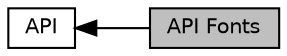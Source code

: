 digraph "API Fonts"
{
  edge [fontname="Helvetica",fontsize="10",labelfontname="Helvetica",labelfontsize="10"];
  node [fontname="Helvetica",fontsize="10",shape=box];
  rankdir=LR;
  Node0 [label="API Fonts",height=0.2,width=0.4,color="black", fillcolor="grey75", style="filled", fontcolor="black",tooltip="Deceleration of all fonts used by the API."];
  Node1 [label="API",height=0.2,width=0.4,color="black", fillcolor="white", style="filled",URL="$group___a_p_i.html",tooltip="API for VGA."];
  Node1->Node0 [shape=plaintext, dir="back", style="solid"];
}

